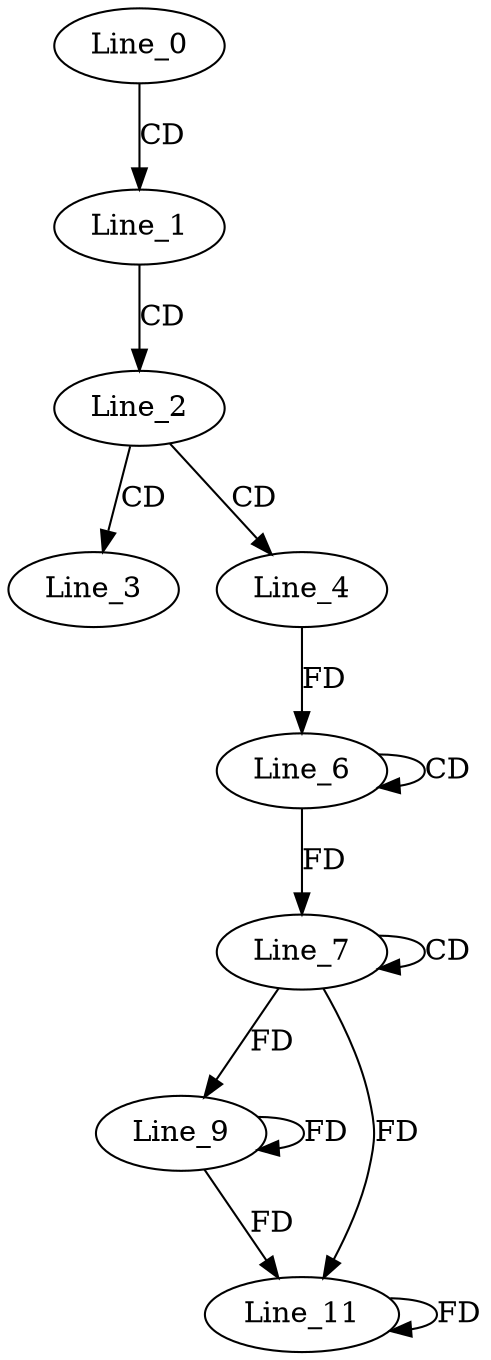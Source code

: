 digraph G {
  Line_0;
  Line_1;
  Line_2;
  Line_3;
  Line_4;
  Line_6;
  Line_6;
  Line_7;
  Line_7;
  Line_9;
  Line_11;
  Line_0 -> Line_1 [ label="CD" ];
  Line_1 -> Line_2 [ label="CD" ];
  Line_2 -> Line_3 [ label="CD" ];
  Line_2 -> Line_4 [ label="CD" ];
  Line_6 -> Line_6 [ label="CD" ];
  Line_4 -> Line_6 [ label="FD" ];
  Line_7 -> Line_7 [ label="CD" ];
  Line_6 -> Line_7 [ label="FD" ];
  Line_7 -> Line_9 [ label="FD" ];
  Line_9 -> Line_9 [ label="FD" ];
  Line_7 -> Line_11 [ label="FD" ];
  Line_9 -> Line_11 [ label="FD" ];
  Line_11 -> Line_11 [ label="FD" ];
}
